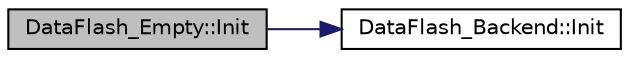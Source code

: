 digraph "DataFlash_Empty::Init"
{
 // INTERACTIVE_SVG=YES
  edge [fontname="Helvetica",fontsize="10",labelfontname="Helvetica",labelfontsize="10"];
  node [fontname="Helvetica",fontsize="10",shape=record];
  rankdir="LR";
  Node1 [label="DataFlash_Empty::Init",height=0.2,width=0.4,color="black", fillcolor="grey75", style="filled", fontcolor="black"];
  Node1 -> Node2 [color="midnightblue",fontsize="10",style="solid",fontname="Helvetica"];
  Node2 [label="DataFlash_Backend::Init",height=0.2,width=0.4,color="black", fillcolor="white", style="filled",URL="$classDataFlash__Backend.html#a9eb55405ad9c2501a092da3f659c5a4a"];
}
